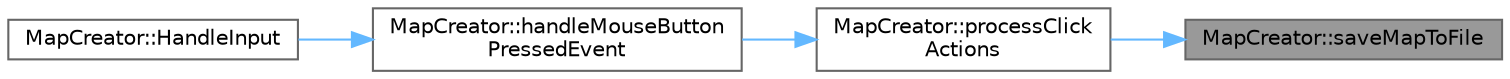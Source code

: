 digraph "MapCreator::saveMapToFile"
{
 // LATEX_PDF_SIZE
  bgcolor="transparent";
  edge [fontname=Helvetica,fontsize=10,labelfontname=Helvetica,labelfontsize=10];
  node [fontname=Helvetica,fontsize=10,shape=box,height=0.2,width=0.4];
  rankdir="RL";
  Node1 [id="Node000001",label="MapCreator::saveMapToFile",height=0.2,width=0.4,color="gray40", fillcolor="grey60", style="filled", fontcolor="black",tooltip="Saves the edited map to a file in the Saved Maps directory as a .json file."];
  Node1 -> Node2 [id="edge1_Node000001_Node000002",dir="back",color="steelblue1",style="solid",tooltip=" "];
  Node2 [id="Node000002",label="MapCreator::processClick\lActions",height=0.2,width=0.4,color="grey40", fillcolor="white", style="filled",URL="$class_map_creator.html#a054cb306e000f220c589b2464279ffbc",tooltip="Checks where the user clicked on the screen eg. sidebar, map, buttons and calls the appropriate funct..."];
  Node2 -> Node3 [id="edge2_Node000002_Node000003",dir="back",color="steelblue1",style="solid",tooltip=" "];
  Node3 [id="Node000003",label="MapCreator::handleMouseButton\lPressedEvent",height=0.2,width=0.4,color="grey40", fillcolor="white", style="filled",URL="$class_map_creator.html#a4b26477932cbed5df4f0c011fed84e39",tooltip="Checks whether the event on the window was a click."];
  Node3 -> Node4 [id="edge3_Node000003_Node000004",dir="back",color="steelblue1",style="solid",tooltip=" "];
  Node4 [id="Node000004",label="MapCreator::HandleInput",height=0.2,width=0.4,color="grey40", fillcolor="white", style="filled",URL="$class_map_creator.html#a39254fe1fb7f9abe952ad5eb65ecf699",tooltip="Handles the inputs (clicks) of the user on the window and updates the game logic."];
}
